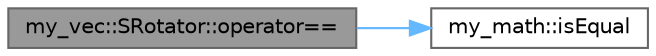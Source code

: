 digraph "my_vec::SRotator::operator=="
{
 // LATEX_PDF_SIZE
  bgcolor="transparent";
  edge [fontname=Helvetica,fontsize=10,labelfontname=Helvetica,labelfontsize=10];
  node [fontname=Helvetica,fontsize=10,shape=box,height=0.2,width=0.4];
  rankdir="LR";
  Node1 [id="Node000001",label="my_vec::SRotator::operator==",height=0.2,width=0.4,color="gray40", fillcolor="grey60", style="filled", fontcolor="black",tooltip=" "];
  Node1 -> Node2 [id="edge1_Node000001_Node000002",color="steelblue1",style="solid",tooltip=" "];
  Node2 [id="Node000002",label="my_math::isEqual",height=0.2,width=0.4,color="grey40", fillcolor="white", style="filled",URL="$namespacemy__math.html#a7cd0d6acfc2a64d8765a1ccea59a7c8a",tooltip="C++において，小数同士の計算は誤差が出てしまう．誤差込みで値が等しいか調べる．"];
}
